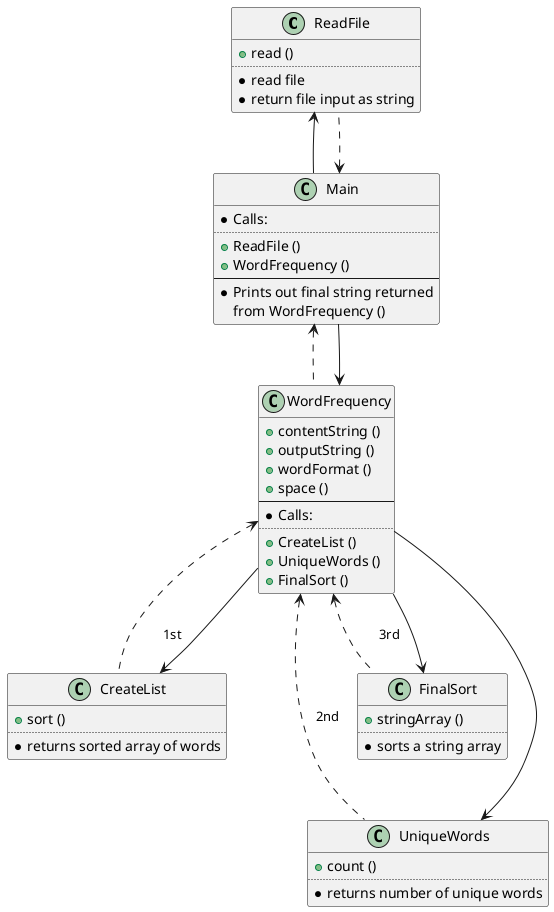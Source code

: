 /*
 *  UCF COP3330 Fall 2021 Assignment 3 Solution
 *  Copyright 2021 Filipe Frances
 */
@startuml
class ReadFile
class WordFrequency
class CreateList
class UniqueWords
class FinalSort

ReadFile <-- Main
Main <.. ReadFile
WordFrequency <-- Main
Main <.. WordFrequency
CreateList <-- WordFrequency
WordFrequency <.. CreateList : \t1st
FinalSort <-- WordFrequency
WordFrequency <.. FinalSort : \t3rd
UniqueWords <-- WordFrequency
WordFrequency <... UniqueWords : 2nd

class Main{
    * Calls:
    ..
    + ReadFile ()
    + WordFrequency ()
    --
    * Prints out final string returned
    from WordFrequency ()
}

class ReadFile{
    + read ()
    ..
    * read file
    * return file input as string
}

class WordFrequency{
    + contentString ()
    + outputString ()
    + wordFormat ()
    + space ()
    --
    * Calls:
    ..
    + CreateList ()
    + UniqueWords ()
    + FinalSort ()
}

class CreateList{
    + sort ()
    ..
    * returns sorted array of words
}

class UniqueWords{
    + count ()
    ..
    * returns number of unique words
}

class FinalSort{
    + stringArray ()
    ..
    * sorts a string array
}
@enduml